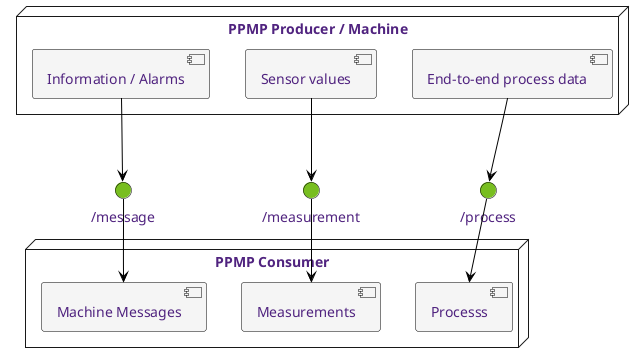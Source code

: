 @startuml
skinparam interface {
  BackgroundColor #78be20
  FontColor #50237f
  BorderColor black
}

skinparam node {
  FontColor #50237f
}

skinparam component {
  BorderColor black
  FontColor #50237f
  BackgroundColor #f5f5f5
  ArrowColor black
}

() "/process" as p
() "/message" as m
() "/measurement" as s

node "PPMP Producer / Machine" {
  [Information / Alarms]
  [Sensor values]
  [End-to-end process data]
} 
node "PPMP Consumer" {
  [Machine Messages]
  [Measurements]
  [Processs]
} 

[Information / Alarms] -->  m
m --> [Machine Messages]
[Sensor values] --> s
s --> [Measurements]
[End-to-end process data] --> p
p --> [Processs]
@enduml
